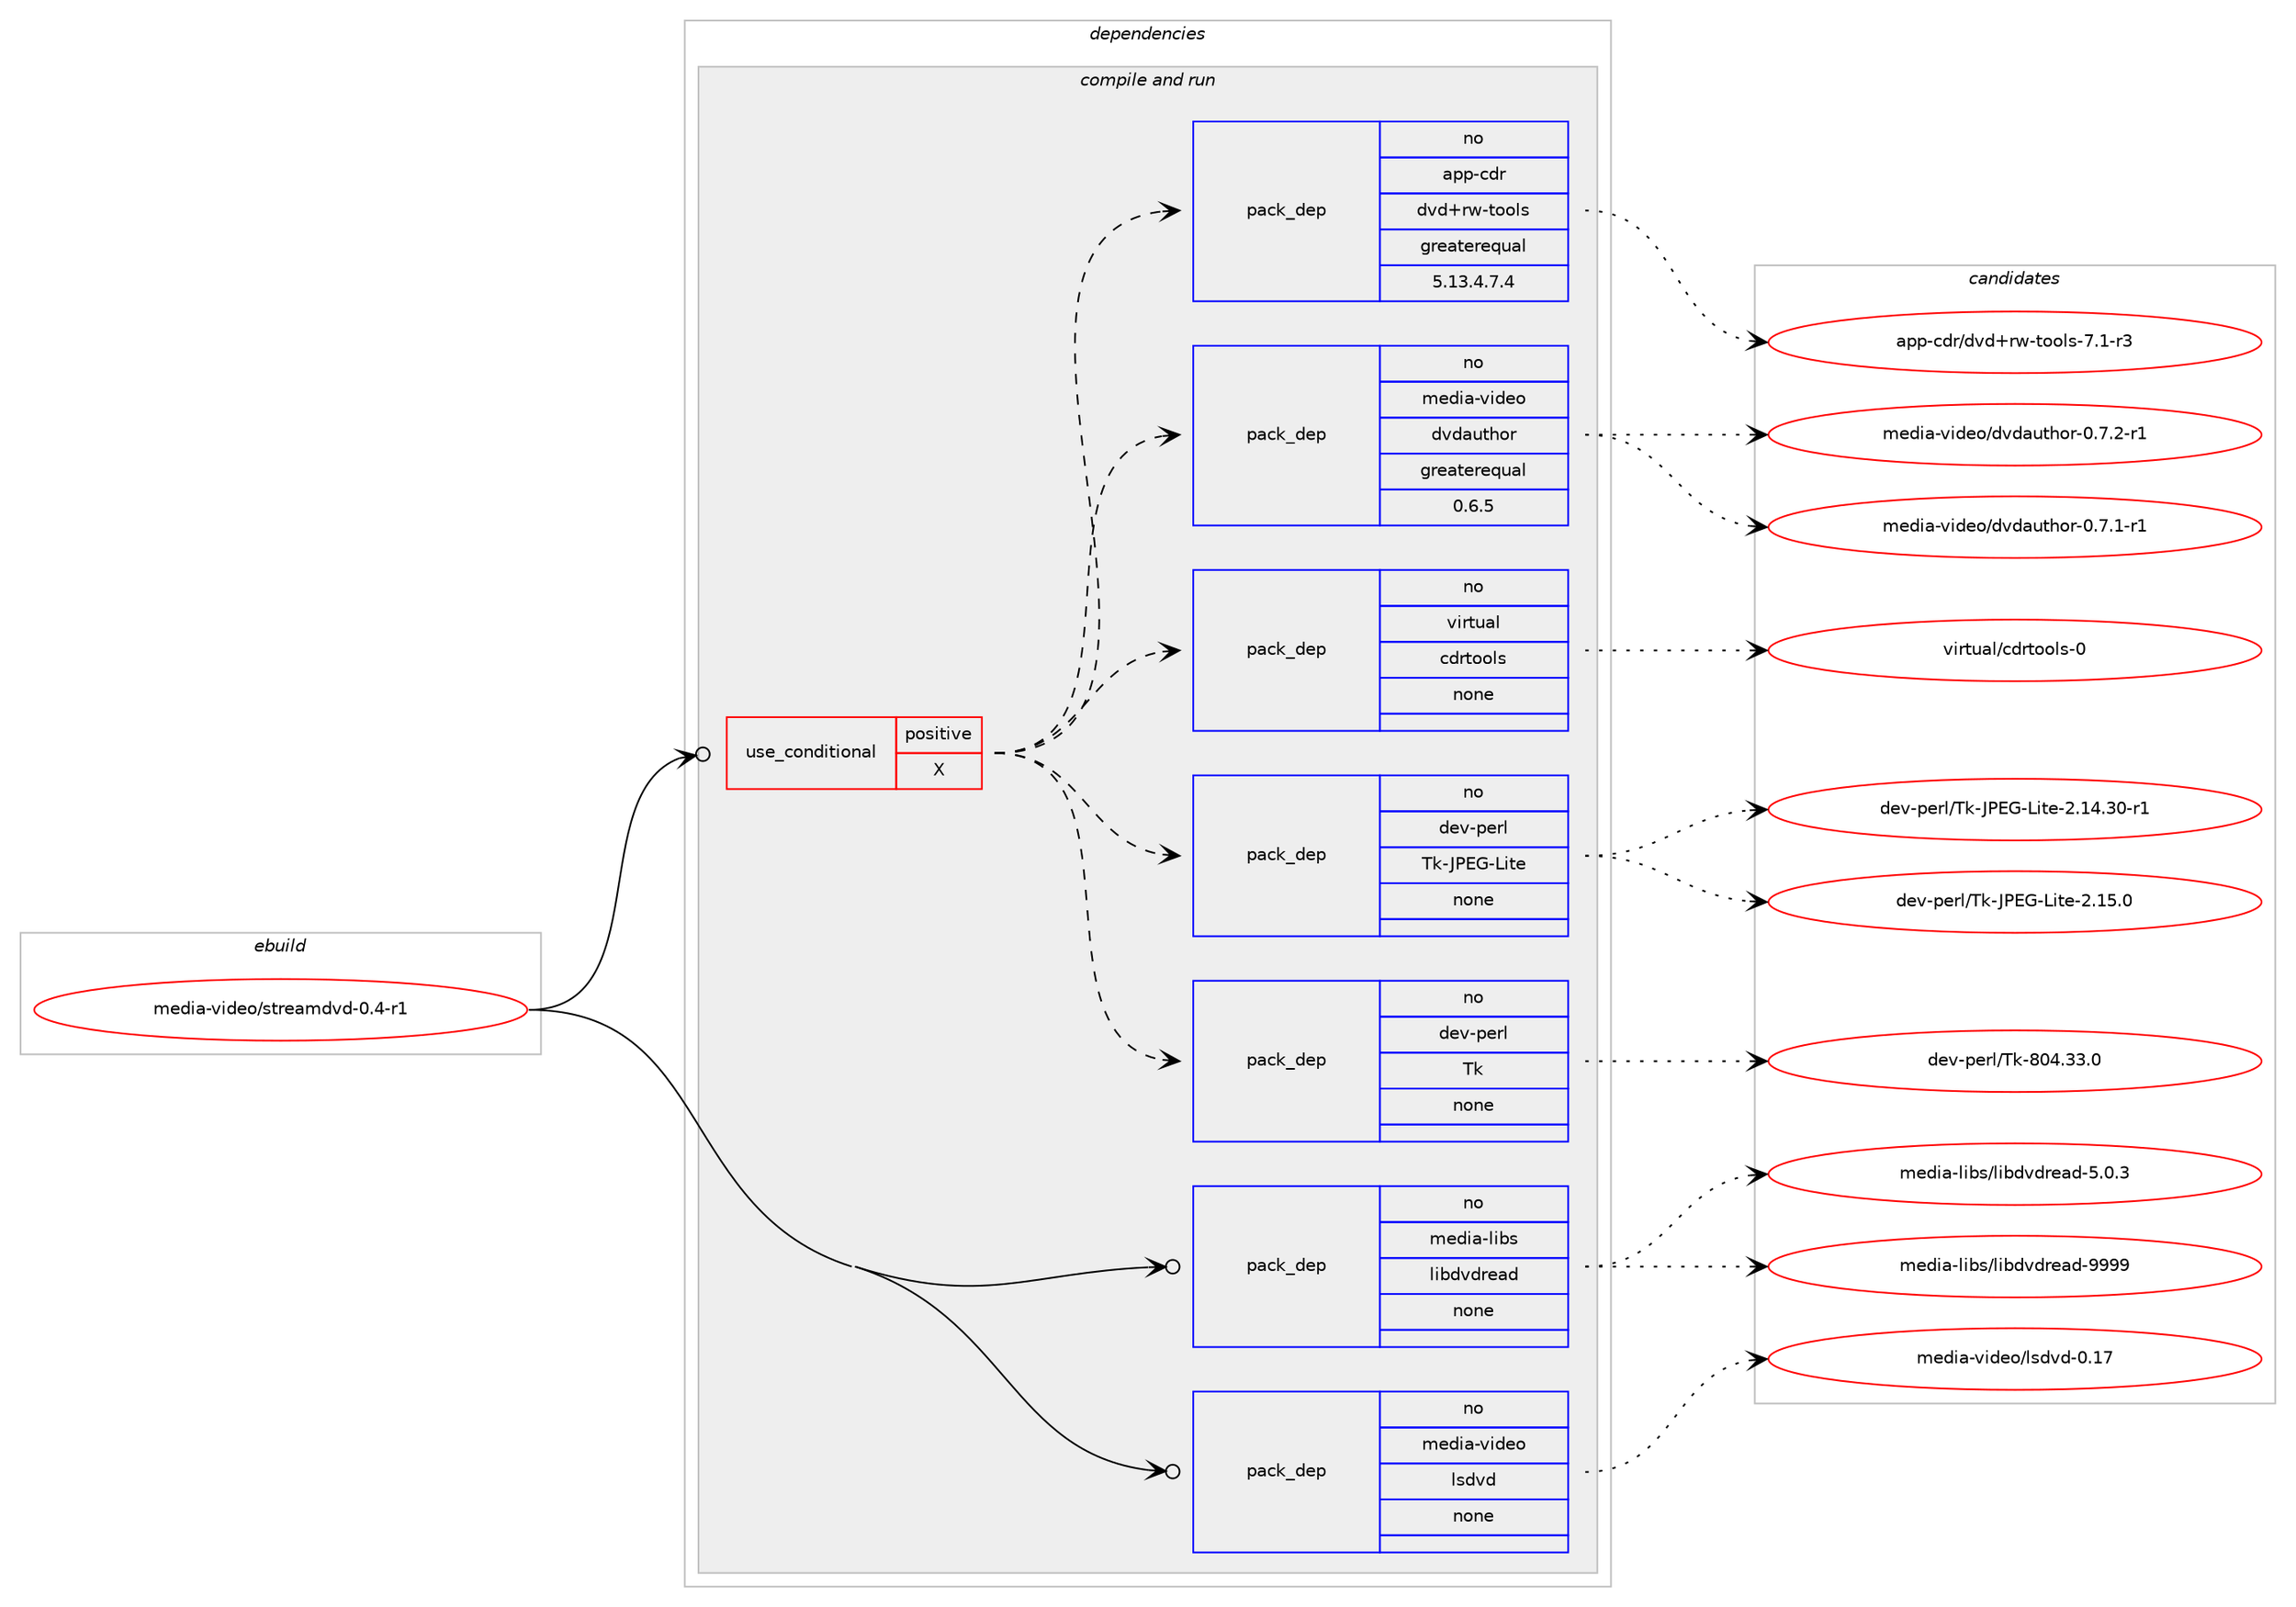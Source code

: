 digraph prolog {

# *************
# Graph options
# *************

newrank=true;
concentrate=true;
compound=true;
graph [rankdir=LR,fontname=Helvetica,fontsize=10,ranksep=1.5];#, ranksep=2.5, nodesep=0.2];
edge  [arrowhead=vee];
node  [fontname=Helvetica,fontsize=10];

# **********
# The ebuild
# **********

subgraph cluster_leftcol {
color=gray;
rank=same;
label=<<i>ebuild</i>>;
id [label="media-video/streamdvd-0.4-r1", color=red, width=4, href="../media-video/streamdvd-0.4-r1.svg"];
}

# ****************
# The dependencies
# ****************

subgraph cluster_midcol {
color=gray;
label=<<i>dependencies</i>>;
subgraph cluster_compile {
fillcolor="#eeeeee";
style=filled;
label=<<i>compile</i>>;
}
subgraph cluster_compileandrun {
fillcolor="#eeeeee";
style=filled;
label=<<i>compile and run</i>>;
subgraph cond97820 {
dependency396815 [label=<<TABLE BORDER="0" CELLBORDER="1" CELLSPACING="0" CELLPADDING="4"><TR><TD ROWSPAN="3" CELLPADDING="10">use_conditional</TD></TR><TR><TD>positive</TD></TR><TR><TD>X</TD></TR></TABLE>>, shape=none, color=red];
subgraph pack292563 {
dependency396816 [label=<<TABLE BORDER="0" CELLBORDER="1" CELLSPACING="0" CELLPADDING="4" WIDTH="220"><TR><TD ROWSPAN="6" CELLPADDING="30">pack_dep</TD></TR><TR><TD WIDTH="110">no</TD></TR><TR><TD>dev-perl</TD></TR><TR><TD>Tk</TD></TR><TR><TD>none</TD></TR><TR><TD></TD></TR></TABLE>>, shape=none, color=blue];
}
dependency396815:e -> dependency396816:w [weight=20,style="dashed",arrowhead="vee"];
subgraph pack292564 {
dependency396817 [label=<<TABLE BORDER="0" CELLBORDER="1" CELLSPACING="0" CELLPADDING="4" WIDTH="220"><TR><TD ROWSPAN="6" CELLPADDING="30">pack_dep</TD></TR><TR><TD WIDTH="110">no</TD></TR><TR><TD>dev-perl</TD></TR><TR><TD>Tk-JPEG-Lite</TD></TR><TR><TD>none</TD></TR><TR><TD></TD></TR></TABLE>>, shape=none, color=blue];
}
dependency396815:e -> dependency396817:w [weight=20,style="dashed",arrowhead="vee"];
subgraph pack292565 {
dependency396818 [label=<<TABLE BORDER="0" CELLBORDER="1" CELLSPACING="0" CELLPADDING="4" WIDTH="220"><TR><TD ROWSPAN="6" CELLPADDING="30">pack_dep</TD></TR><TR><TD WIDTH="110">no</TD></TR><TR><TD>virtual</TD></TR><TR><TD>cdrtools</TD></TR><TR><TD>none</TD></TR><TR><TD></TD></TR></TABLE>>, shape=none, color=blue];
}
dependency396815:e -> dependency396818:w [weight=20,style="dashed",arrowhead="vee"];
subgraph pack292566 {
dependency396819 [label=<<TABLE BORDER="0" CELLBORDER="1" CELLSPACING="0" CELLPADDING="4" WIDTH="220"><TR><TD ROWSPAN="6" CELLPADDING="30">pack_dep</TD></TR><TR><TD WIDTH="110">no</TD></TR><TR><TD>media-video</TD></TR><TR><TD>dvdauthor</TD></TR><TR><TD>greaterequal</TD></TR><TR><TD>0.6.5</TD></TR></TABLE>>, shape=none, color=blue];
}
dependency396815:e -> dependency396819:w [weight=20,style="dashed",arrowhead="vee"];
subgraph pack292567 {
dependency396820 [label=<<TABLE BORDER="0" CELLBORDER="1" CELLSPACING="0" CELLPADDING="4" WIDTH="220"><TR><TD ROWSPAN="6" CELLPADDING="30">pack_dep</TD></TR><TR><TD WIDTH="110">no</TD></TR><TR><TD>app-cdr</TD></TR><TR><TD>dvd+rw-tools</TD></TR><TR><TD>greaterequal</TD></TR><TR><TD>5.13.4.7.4</TD></TR></TABLE>>, shape=none, color=blue];
}
dependency396815:e -> dependency396820:w [weight=20,style="dashed",arrowhead="vee"];
}
id:e -> dependency396815:w [weight=20,style="solid",arrowhead="odotvee"];
subgraph pack292568 {
dependency396821 [label=<<TABLE BORDER="0" CELLBORDER="1" CELLSPACING="0" CELLPADDING="4" WIDTH="220"><TR><TD ROWSPAN="6" CELLPADDING="30">pack_dep</TD></TR><TR><TD WIDTH="110">no</TD></TR><TR><TD>media-libs</TD></TR><TR><TD>libdvdread</TD></TR><TR><TD>none</TD></TR><TR><TD></TD></TR></TABLE>>, shape=none, color=blue];
}
id:e -> dependency396821:w [weight=20,style="solid",arrowhead="odotvee"];
subgraph pack292569 {
dependency396822 [label=<<TABLE BORDER="0" CELLBORDER="1" CELLSPACING="0" CELLPADDING="4" WIDTH="220"><TR><TD ROWSPAN="6" CELLPADDING="30">pack_dep</TD></TR><TR><TD WIDTH="110">no</TD></TR><TR><TD>media-video</TD></TR><TR><TD>lsdvd</TD></TR><TR><TD>none</TD></TR><TR><TD></TD></TR></TABLE>>, shape=none, color=blue];
}
id:e -> dependency396822:w [weight=20,style="solid",arrowhead="odotvee"];
}
subgraph cluster_run {
fillcolor="#eeeeee";
style=filled;
label=<<i>run</i>>;
}
}

# **************
# The candidates
# **************

subgraph cluster_choices {
rank=same;
color=gray;
label=<<i>candidates</i>>;

subgraph choice292563 {
color=black;
nodesep=1;
choice100101118451121011141084784107455648524651514648 [label="dev-perl/Tk-804.33.0", color=red, width=4,href="../dev-perl/Tk-804.33.0.svg"];
dependency396816:e -> choice100101118451121011141084784107455648524651514648:w [style=dotted,weight="100"];
}
subgraph choice292564 {
color=black;
nodesep=1;
choice1001011184511210111410847841074574806971457610511610145504649524651484511449 [label="dev-perl/Tk-JPEG-Lite-2.14.30-r1", color=red, width=4,href="../dev-perl/Tk-JPEG-Lite-2.14.30-r1.svg"];
choice1001011184511210111410847841074574806971457610511610145504649534648 [label="dev-perl/Tk-JPEG-Lite-2.15.0", color=red, width=4,href="../dev-perl/Tk-JPEG-Lite-2.15.0.svg"];
dependency396817:e -> choice1001011184511210111410847841074574806971457610511610145504649524651484511449:w [style=dotted,weight="100"];
dependency396817:e -> choice1001011184511210111410847841074574806971457610511610145504649534648:w [style=dotted,weight="100"];
}
subgraph choice292565 {
color=black;
nodesep=1;
choice1181051141161179710847991001141161111111081154548 [label="virtual/cdrtools-0", color=red, width=4,href="../virtual/cdrtools-0.svg"];
dependency396818:e -> choice1181051141161179710847991001141161111111081154548:w [style=dotted,weight="100"];
}
subgraph choice292566 {
color=black;
nodesep=1;
choice109101100105974511810510010111147100118100971171161041111144548465546494511449 [label="media-video/dvdauthor-0.7.1-r1", color=red, width=4,href="../media-video/dvdauthor-0.7.1-r1.svg"];
choice109101100105974511810510010111147100118100971171161041111144548465546504511449 [label="media-video/dvdauthor-0.7.2-r1", color=red, width=4,href="../media-video/dvdauthor-0.7.2-r1.svg"];
dependency396819:e -> choice109101100105974511810510010111147100118100971171161041111144548465546494511449:w [style=dotted,weight="100"];
dependency396819:e -> choice109101100105974511810510010111147100118100971171161041111144548465546504511449:w [style=dotted,weight="100"];
}
subgraph choice292567 {
color=black;
nodesep=1;
choice971121124599100114471001181004311411945116111111108115455546494511451 [label="app-cdr/dvd+rw-tools-7.1-r3", color=red, width=4,href="../app-cdr/dvd+rw-tools-7.1-r3.svg"];
dependency396820:e -> choice971121124599100114471001181004311411945116111111108115455546494511451:w [style=dotted,weight="100"];
}
subgraph choice292568 {
color=black;
nodesep=1;
choice109101100105974510810598115471081059810011810011410197100455346484651 [label="media-libs/libdvdread-5.0.3", color=red, width=4,href="../media-libs/libdvdread-5.0.3.svg"];
choice1091011001059745108105981154710810598100118100114101971004557575757 [label="media-libs/libdvdread-9999", color=red, width=4,href="../media-libs/libdvdread-9999.svg"];
dependency396821:e -> choice109101100105974510810598115471081059810011810011410197100455346484651:w [style=dotted,weight="100"];
dependency396821:e -> choice1091011001059745108105981154710810598100118100114101971004557575757:w [style=dotted,weight="100"];
}
subgraph choice292569 {
color=black;
nodesep=1;
choice1091011001059745118105100101111471081151001181004548464955 [label="media-video/lsdvd-0.17", color=red, width=4,href="../media-video/lsdvd-0.17.svg"];
dependency396822:e -> choice1091011001059745118105100101111471081151001181004548464955:w [style=dotted,weight="100"];
}
}

}
